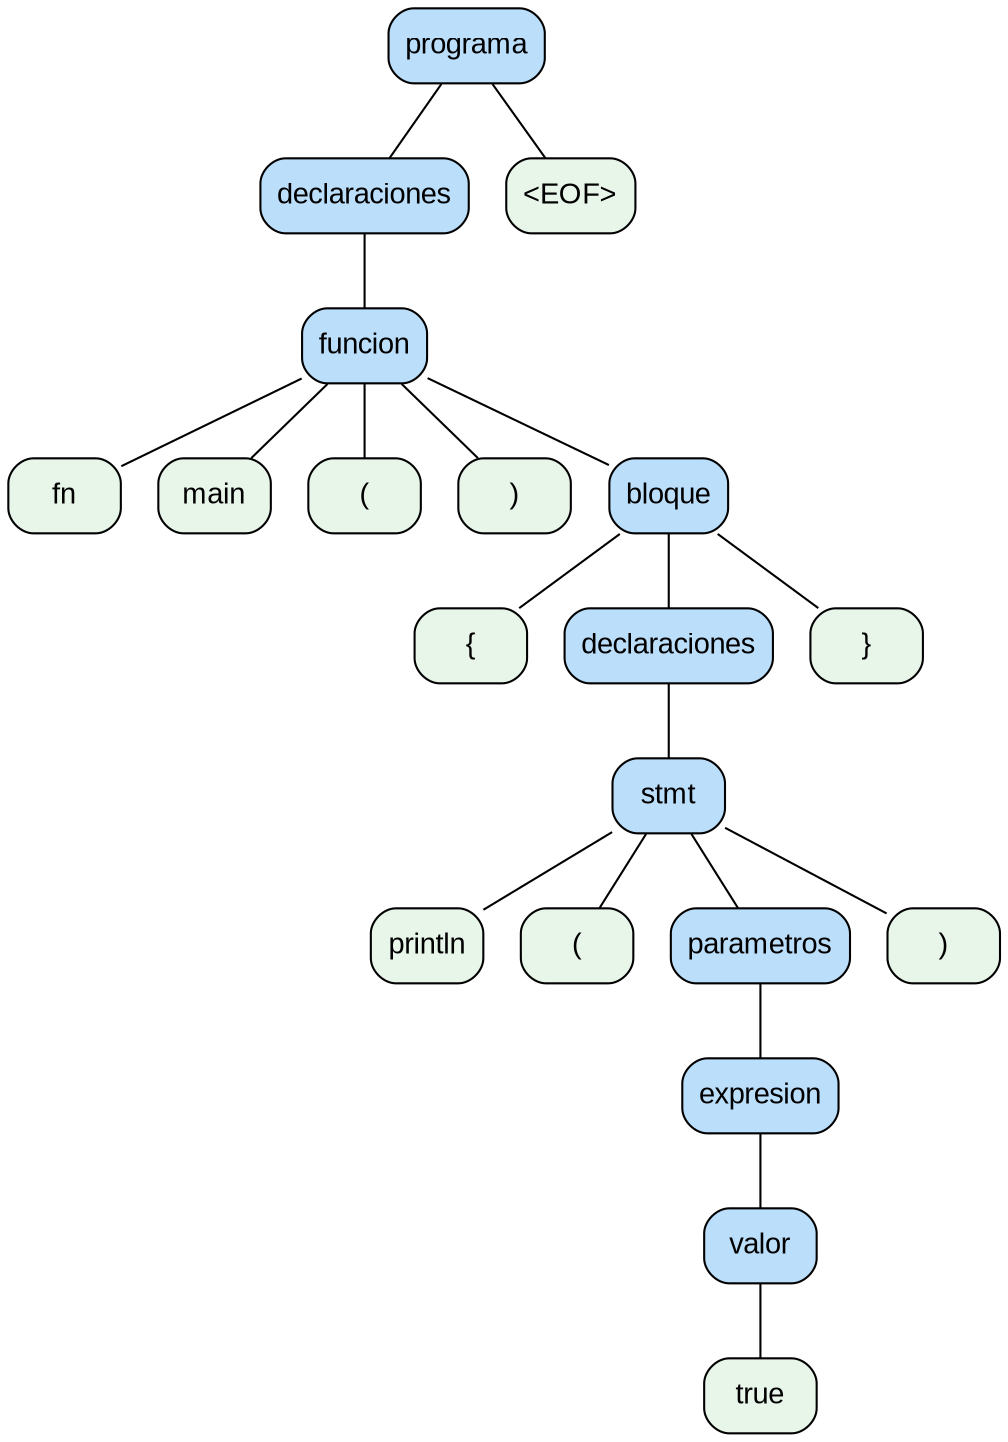 digraph G {
  node [shape=box, style="rounded,filled", fontname="Arial"];
  edge [arrowhead=none];
  0 [label="programa", fillcolor="#bbdefb"];
  1 [label="declaraciones", fillcolor="#bbdefb"];
  2 [label="funcion", fillcolor="#bbdefb"];
  3 [label="fn", fillcolor="#e8f5e9"];
  2 -> 3;
  4 [label="main", fillcolor="#e8f5e9"];
  2 -> 4;
  5 [label="(", fillcolor="#e8f5e9"];
  2 -> 5;
  6 [label=")", fillcolor="#e8f5e9"];
  2 -> 6;
  7 [label="bloque", fillcolor="#bbdefb"];
  8 [label="{", fillcolor="#e8f5e9"];
  7 -> 8;
  9 [label="declaraciones", fillcolor="#bbdefb"];
  10 [label="stmt", fillcolor="#bbdefb"];
  11 [label="println", fillcolor="#e8f5e9"];
  10 -> 11;
  12 [label="(", fillcolor="#e8f5e9"];
  10 -> 12;
  13 [label="parametros", fillcolor="#bbdefb"];
  14 [label="expresion", fillcolor="#bbdefb"];
  15 [label="valor", fillcolor="#bbdefb"];
  16 [label="true", fillcolor="#e8f5e9"];
  15 -> 16;
  14 -> 15;
  13 -> 14;
  10 -> 13;
  17 [label=")", fillcolor="#e8f5e9"];
  10 -> 17;
  9 -> 10;
  7 -> 9;
  18 [label="}", fillcolor="#e8f5e9"];
  7 -> 18;
  2 -> 7;
  1 -> 2;
  0 -> 1;
  19 [label="<EOF>", fillcolor="#e8f5e9"];
  0 -> 19;
}